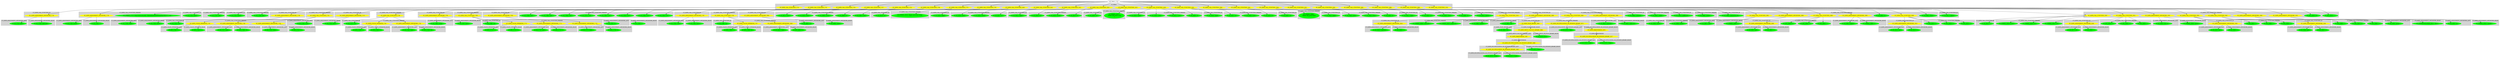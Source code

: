 digraph {

subgraph cluster0 {
 node [style=filled,color=white];
 style=filled;
 color=lightgrey;
 label = "CT_PROG";

"NT_EXPR_CALL_FUNCTION_1723"
 [fillcolor = yellow]
"NT_EXPR_CALL_FUNCTION_1731"
 [fillcolor = yellow]
"NT_EXPR_CALL_FUNCTION_1734"
 [fillcolor = yellow]
"NT_EXPR_CALL_FUNCTION_1737"
 [fillcolor = yellow]
"NT_EXPR_CALL_FUNCTION_1752"
 [fillcolor = yellow]
"NT_EXPR_CALL_FUNCTION_1764"
 [fillcolor = yellow]
"NT_EXPR_CALL_FUNCTION_1779"
 [fillcolor = yellow]
"NT_EXPR_CALL_FUNCTION_1791"
 [fillcolor = yellow]
"NT_EXPR_CALL_FUNCTION_1803"
 [fillcolor = yellow]
"NT_EXPR_CALL_FUNCTION_1812"
 [fillcolor = yellow]
"NT_EXPR_CALL_FUNCTION_1815"
 [fillcolor = yellow]
"NT_EXPR_CALL_FUNCTION_1820"
 [fillcolor = yellow]
"NT_EXPR_CALL_FUNCTION_1825"
 [fillcolor = yellow]
"NT_EXPR_CALL_FUNCTION_1828"
 [fillcolor = yellow]
"NT_EXPR_CALL_FUNCTION_1833"
 [fillcolor = yellow]
"NT_EXPR_CALL_FUNCTION_1838"
 [fillcolor = yellow]
"NT_EXPR_CALL_FUNCTION_1841"
 [fillcolor = yellow]
"NT_EXPR_CALL_FUNCTION_1846"
 [fillcolor = yellow]
"NT_EXPR_CALL_FUNCTION_1851"
 [fillcolor = yellow]
"NT_EXPR_CALL_FUNCTION_1859"
 [fillcolor = yellow]
"NT_EXPR_CALL_FUNCTION_1883"
 [fillcolor = yellow]
"NT_EXPR_CALL_FUNCTION_1886"
 [fillcolor = yellow]
"NT_EXPR_CALL_FUNCTION_1889"
 [fillcolor = yellow]
"NT_EXPR_CALL_FUNCTION_1916"
 [fillcolor = yellow]
}
"NT_PROG_1722"->"NT_EXPR_CALL_FUNCTION_1723"
subgraph cluster1 {
 node [style=filled,color=white];
 style=filled;
 color=lightgrey;
 label = "CT_EXPR_CALL_FUNCTION_ID";

"NT_EXPR_ASSIGNMENT_OPETATORS_1724"
 [fillcolor = yellow]
}
subgraph cluster2 {
 node [style=filled,color=white];
 style=filled;
 color=lightgrey;
 label = "CT_EXPR_CALL_FUNCTION_PARAMS";

"NT_STRING_1727< http://www.uvm.edu/~dhowell/methods8/DataFiles/Tab14-11.dat >"
 [fillcolor = green]
"NT_EXPR_ASSIGNMENT_OPETATORS_1728"
 [fillcolor = yellow]
}
"NT_EXPR_CALL_FUNCTION_1723"->"NT_EXPR_ASSIGNMENT_OPETATORS_1724"
subgraph cluster3 {
 node [style=filled,color=white];
 style=filled;
 color=lightgrey;
 label = "CT_EXPR_ASSIGNMENT_OPETATORS_LEFT";

"NT_ID_1725< data >"
 [fillcolor = green]
}
subgraph cluster4 {
 node [style=filled,color=white];
 style=filled;
 color=lightgrey;
 label = "CT_EXPR_ASSIGNMENT_OPETATORS_RIGHT";

"NT_ID_1726< read.table >"
 [fillcolor = green]
}
"NT_EXPR_ASSIGNMENT_OPETATORS_1724"->"NT_ID_1725< data >"
"NT_EXPR_ASSIGNMENT_OPETATORS_1724"->"NT_ID_1726< read.table >"
"NT_EXPR_CALL_FUNCTION_1723"->"NT_STRING_1727< http://www.uvm.edu/~dhowell/methods8/DataFiles/Tab14-11.dat >"
"NT_EXPR_CALL_FUNCTION_1723"->"NT_EXPR_ASSIGNMENT_OPETATORS_1728"
subgraph cluster5 {
 node [style=filled,color=white];
 style=filled;
 color=lightgrey;
 label = "CT_EXPR_ASSIGNMENT_OPETATORS_LEFT";

"NT_ID_1729< header >"
 [fillcolor = green]
}
subgraph cluster6 {
 node [style=filled,color=white];
 style=filled;
 color=lightgrey;
 label = "CT_EXPR_ASSIGNMENT_OPETATORS_RIGHT";

"NT_ID_1730< T >"
 [fillcolor = green]
}
"NT_EXPR_ASSIGNMENT_OPETATORS_1728"->"NT_ID_1729< header >"
"NT_EXPR_ASSIGNMENT_OPETATORS_1728"->"NT_ID_1730< T >"
"NT_PROG_1722"->"NT_EXPR_CALL_FUNCTION_1731"
subgraph cluster7 {
 node [style=filled,color=white];
 style=filled;
 color=lightgrey;
 label = "CT_EXPR_CALL_FUNCTION_ID";

"NT_ID_1732< names >"
 [fillcolor = green]
}
subgraph cluster8 {
 node [style=filled,color=white];
 style=filled;
 color=lightgrey;
 label = "CT_EXPR_CALL_FUNCTION_PARAMS";

"NT_ID_1733< data >"
 [fillcolor = green]
}
"NT_EXPR_CALL_FUNCTION_1731"->"NT_ID_1732< names >"
"NT_EXPR_CALL_FUNCTION_1731"->"NT_ID_1733< data >"
"NT_PROG_1722"->"NT_EXPR_CALL_FUNCTION_1734"
subgraph cluster9 {
 node [style=filled,color=white];
 style=filled;
 color=lightgrey;
 label = "CT_EXPR_CALL_FUNCTION_ID";

"NT_ID_1735< attach >"
 [fillcolor = green]
}
subgraph cluster10 {
 node [style=filled,color=white];
 style=filled;
 color=lightgrey;
 label = "CT_EXPR_CALL_FUNCTION_PARAMS";

"NT_ID_1736< data >"
 [fillcolor = green]
}
"NT_EXPR_CALL_FUNCTION_1734"->"NT_ID_1735< attach >"
"NT_EXPR_CALL_FUNCTION_1734"->"NT_ID_1736< data >"
"NT_PROG_1722"->"NT_EXPR_CALL_FUNCTION_1737"
subgraph cluster11 {
 node [style=filled,color=white];
 style=filled;
 color=lightgrey;
 label = "CT_EXPR_CALL_FUNCTION_ID";

"NT_EXPR_ASSIGNMENT_OPETATORS_1738"
 [fillcolor = yellow]
}
subgraph cluster12 {
 node [style=filled,color=white];
 style=filled;
 color=lightgrey;
 label = "CT_EXPR_CALL_FUNCTION_PARAMS";

"NT_EXPR_CALL_FUNCTION_1741"
 [fillcolor = yellow]
}
"NT_EXPR_CALL_FUNCTION_1737"->"NT_EXPR_ASSIGNMENT_OPETATORS_1738"
subgraph cluster13 {
 node [style=filled,color=white];
 style=filled;
 color=lightgrey;
 label = "CT_EXPR_ASSIGNMENT_OPETATORS_LEFT";

"NT_ID_1739< Phase >"
 [fillcolor = green]
}
subgraph cluster14 {
 node [style=filled,color=white];
 style=filled;
 color=lightgrey;
 label = "CT_EXPR_ASSIGNMENT_OPETATORS_RIGHT";

"NT_ID_1740< factor >"
 [fillcolor = green]
}
"NT_EXPR_ASSIGNMENT_OPETATORS_1738"->"NT_ID_1739< Phase >"
"NT_EXPR_ASSIGNMENT_OPETATORS_1738"->"NT_ID_1740< factor >"
"NT_EXPR_CALL_FUNCTION_1737"->"NT_EXPR_CALL_FUNCTION_1741"
subgraph cluster15 {
 node [style=filled,color=white];
 style=filled;
 color=lightgrey;
 label = "CT_EXPR_CALL_FUNCTION_ID";

"NT_ID_1742< rep >"
 [fillcolor = green]
}
subgraph cluster16 {
 node [style=filled,color=white];
 style=filled;
 color=lightgrey;
 label = "CT_EXPR_CALL_FUNCTION_PARAMS";

"NT_EXPR_COLON_OPERATOR_1743"
 [fillcolor = yellow]
"NT_EXPR_ASSIGNMENT_OPETATORS_1746"
 [fillcolor = yellow]
"NT_EXPR_ASSIGNMENT_OPETATORS_1749"
 [fillcolor = yellow]
}
"NT_EXPR_CALL_FUNCTION_1741"->"NT_ID_1742< rep >"
"NT_EXPR_CALL_FUNCTION_1741"->"NT_EXPR_COLON_OPERATOR_1743"
subgraph cluster17 {
 node [style=filled,color=white];
 style=filled;
 color=lightgrey;
 label = "CT_EXPR_COLON_OPERATOR_LEFT";

"NT_INT_1744< 1 >"
 [fillcolor = green]
}
subgraph cluster18 {
 node [style=filled,color=white];
 style=filled;
 color=lightgrey;
 label = "CT_EXPR_COLON_OPERATOR_RIGHT";

"NT_INT_1745< 2 >"
 [fillcolor = green]
}
"NT_EXPR_COLON_OPERATOR_1743"->"NT_INT_1744< 1 >"
"NT_EXPR_COLON_OPERATOR_1743"->"NT_INT_1745< 2 >"
"NT_EXPR_CALL_FUNCTION_1741"->"NT_EXPR_ASSIGNMENT_OPETATORS_1746"
subgraph cluster19 {
 node [style=filled,color=white];
 style=filled;
 color=lightgrey;
 label = "CT_EXPR_ASSIGNMENT_OPETATORS_LEFT";

"NT_ID_1747< each >"
 [fillcolor = green]
}
subgraph cluster20 {
 node [style=filled,color=white];
 style=filled;
 color=lightgrey;
 label = "CT_EXPR_ASSIGNMENT_OPETATORS_RIGHT";

"NT_INT_1748< 24 >"
 [fillcolor = green]
}
"NT_EXPR_ASSIGNMENT_OPETATORS_1746"->"NT_ID_1747< each >"
"NT_EXPR_ASSIGNMENT_OPETATORS_1746"->"NT_INT_1748< 24 >"
"NT_EXPR_CALL_FUNCTION_1741"->"NT_EXPR_ASSIGNMENT_OPETATORS_1749"
subgraph cluster21 {
 node [style=filled,color=white];
 style=filled;
 color=lightgrey;
 label = "CT_EXPR_ASSIGNMENT_OPETATORS_LEFT";

"NT_ID_1750< times >"
 [fillcolor = green]
}
subgraph cluster22 {
 node [style=filled,color=white];
 style=filled;
 color=lightgrey;
 label = "CT_EXPR_ASSIGNMENT_OPETATORS_RIGHT";

"NT_INT_1751< 4 >"
 [fillcolor = green]
}
"NT_EXPR_ASSIGNMENT_OPETATORS_1749"->"NT_ID_1750< times >"
"NT_EXPR_ASSIGNMENT_OPETATORS_1749"->"NT_INT_1751< 4 >"
"NT_PROG_1722"->"NT_EXPR_CALL_FUNCTION_1752"
subgraph cluster23 {
 node [style=filled,color=white];
 style=filled;
 color=lightgrey;
 label = "CT_EXPR_CALL_FUNCTION_ID";

"NT_EXPR_ASSIGNMENT_OPETATORS_1753"
 [fillcolor = yellow]
}
subgraph cluster24 {
 node [style=filled,color=white];
 style=filled;
 color=lightgrey;
 label = "CT_EXPR_CALL_FUNCTION_PARAMS";

"NT_EXPR_CALL_FUNCTION_1756"
 [fillcolor = yellow]
}
"NT_EXPR_CALL_FUNCTION_1752"->"NT_EXPR_ASSIGNMENT_OPETATORS_1753"
subgraph cluster25 {
 node [style=filled,color=white];
 style=filled;
 color=lightgrey;
 label = "CT_EXPR_ASSIGNMENT_OPETATORS_LEFT";

"NT_ID_1754< Cycle >"
 [fillcolor = green]
}
subgraph cluster26 {
 node [style=filled,color=white];
 style=filled;
 color=lightgrey;
 label = "CT_EXPR_ASSIGNMENT_OPETATORS_RIGHT";

"NT_ID_1755< factor >"
 [fillcolor = green]
}
"NT_EXPR_ASSIGNMENT_OPETATORS_1753"->"NT_ID_1754< Cycle >"
"NT_EXPR_ASSIGNMENT_OPETATORS_1753"->"NT_ID_1755< factor >"
"NT_EXPR_CALL_FUNCTION_1752"->"NT_EXPR_CALL_FUNCTION_1756"
subgraph cluster27 {
 node [style=filled,color=white];
 style=filled;
 color=lightgrey;
 label = "CT_EXPR_CALL_FUNCTION_ID";

"NT_ID_1757< rep >"
 [fillcolor = green]
}
subgraph cluster28 {
 node [style=filled,color=white];
 style=filled;
 color=lightgrey;
 label = "CT_EXPR_CALL_FUNCTION_PARAMS";

"NT_EXPR_COLON_OPERATOR_1758"
 [fillcolor = yellow]
"NT_EXPR_ASSIGNMENT_OPETATORS_1761"
 [fillcolor = yellow]
}
"NT_EXPR_CALL_FUNCTION_1756"->"NT_ID_1757< rep >"
"NT_EXPR_CALL_FUNCTION_1756"->"NT_EXPR_COLON_OPERATOR_1758"
subgraph cluster29 {
 node [style=filled,color=white];
 style=filled;
 color=lightgrey;
 label = "CT_EXPR_COLON_OPERATOR_LEFT";

"NT_INT_1759< 1 >"
 [fillcolor = green]
}
subgraph cluster30 {
 node [style=filled,color=white];
 style=filled;
 color=lightgrey;
 label = "CT_EXPR_COLON_OPERATOR_RIGHT";

"NT_INT_1760< 4 >"
 [fillcolor = green]
}
"NT_EXPR_COLON_OPERATOR_1758"->"NT_INT_1759< 1 >"
"NT_EXPR_COLON_OPERATOR_1758"->"NT_INT_1760< 4 >"
"NT_EXPR_CALL_FUNCTION_1756"->"NT_EXPR_ASSIGNMENT_OPETATORS_1761"
subgraph cluster31 {
 node [style=filled,color=white];
 style=filled;
 color=lightgrey;
 label = "CT_EXPR_ASSIGNMENT_OPETATORS_LEFT";

"NT_ID_1762< each >"
 [fillcolor = green]
}
subgraph cluster32 {
 node [style=filled,color=white];
 style=filled;
 color=lightgrey;
 label = "CT_EXPR_ASSIGNMENT_OPETATORS_RIGHT";

"NT_INT_1763< 48 >"
 [fillcolor = green]
}
"NT_EXPR_ASSIGNMENT_OPETATORS_1761"->"NT_ID_1762< each >"
"NT_EXPR_ASSIGNMENT_OPETATORS_1761"->"NT_INT_1763< 48 >"
"NT_PROG_1722"->"NT_EXPR_CALL_FUNCTION_1764"
subgraph cluster33 {
 node [style=filled,color=white];
 style=filled;
 color=lightgrey;
 label = "CT_EXPR_CALL_FUNCTION_ID";

"NT_EXPR_ASSIGNMENT_OPETATORS_1765"
 [fillcolor = yellow]
}
subgraph cluster34 {
 node [style=filled,color=white];
 style=filled;
 color=lightgrey;
 label = "CT_EXPR_CALL_FUNCTION_PARAMS";

"NT_EXPR_CALL_FUNCTION_1768"
 [fillcolor = yellow]
}
"NT_EXPR_CALL_FUNCTION_1764"->"NT_EXPR_ASSIGNMENT_OPETATORS_1765"
subgraph cluster35 {
 node [style=filled,color=white];
 style=filled;
 color=lightgrey;
 label = "CT_EXPR_ASSIGNMENT_OPETATORS_LEFT";

"NT_ID_1766< Group >"
 [fillcolor = green]
}
subgraph cluster36 {
 node [style=filled,color=white];
 style=filled;
 color=lightgrey;
 label = "CT_EXPR_ASSIGNMENT_OPETATORS_RIGHT";

"NT_ID_1767< factor >"
 [fillcolor = green]
}
"NT_EXPR_ASSIGNMENT_OPETATORS_1765"->"NT_ID_1766< Group >"
"NT_EXPR_ASSIGNMENT_OPETATORS_1765"->"NT_ID_1767< factor >"
"NT_EXPR_CALL_FUNCTION_1764"->"NT_EXPR_CALL_FUNCTION_1768"
subgraph cluster37 {
 node [style=filled,color=white];
 style=filled;
 color=lightgrey;
 label = "CT_EXPR_CALL_FUNCTION_ID";

"NT_ID_1769< rep >"
 [fillcolor = green]
}
subgraph cluster38 {
 node [style=filled,color=white];
 style=filled;
 color=lightgrey;
 label = "CT_EXPR_CALL_FUNCTION_PARAMS";

"NT_EXPR_COLON_OPERATOR_1770"
 [fillcolor = yellow]
"NT_EXPR_ASSIGNMENT_OPETATORS_1773"
 [fillcolor = yellow]
"NT_EXPR_ASSIGNMENT_OPETATORS_1776"
 [fillcolor = yellow]
}
"NT_EXPR_CALL_FUNCTION_1768"->"NT_ID_1769< rep >"
"NT_EXPR_CALL_FUNCTION_1768"->"NT_EXPR_COLON_OPERATOR_1770"
subgraph cluster39 {
 node [style=filled,color=white];
 style=filled;
 color=lightgrey;
 label = "CT_EXPR_COLON_OPERATOR_LEFT";

"NT_INT_1771< 1 >"
 [fillcolor = green]
}
subgraph cluster40 {
 node [style=filled,color=white];
 style=filled;
 color=lightgrey;
 label = "CT_EXPR_COLON_OPERATOR_RIGHT";

"NT_INT_1772< 3 >"
 [fillcolor = green]
}
"NT_EXPR_COLON_OPERATOR_1770"->"NT_INT_1771< 1 >"
"NT_EXPR_COLON_OPERATOR_1770"->"NT_INT_1772< 3 >"
"NT_EXPR_CALL_FUNCTION_1768"->"NT_EXPR_ASSIGNMENT_OPETATORS_1773"
subgraph cluster41 {
 node [style=filled,color=white];
 style=filled;
 color=lightgrey;
 label = "CT_EXPR_ASSIGNMENT_OPETATORS_LEFT";

"NT_ID_1774< each >"
 [fillcolor = green]
}
subgraph cluster42 {
 node [style=filled,color=white];
 style=filled;
 color=lightgrey;
 label = "CT_EXPR_ASSIGNMENT_OPETATORS_RIGHT";

"NT_INT_1775< 8 >"
 [fillcolor = green]
}
"NT_EXPR_ASSIGNMENT_OPETATORS_1773"->"NT_ID_1774< each >"
"NT_EXPR_ASSIGNMENT_OPETATORS_1773"->"NT_INT_1775< 8 >"
"NT_EXPR_CALL_FUNCTION_1768"->"NT_EXPR_ASSIGNMENT_OPETATORS_1776"
subgraph cluster43 {
 node [style=filled,color=white];
 style=filled;
 color=lightgrey;
 label = "CT_EXPR_ASSIGNMENT_OPETATORS_LEFT";

"NT_ID_1777< times >"
 [fillcolor = green]
}
subgraph cluster44 {
 node [style=filled,color=white];
 style=filled;
 color=lightgrey;
 label = "CT_EXPR_ASSIGNMENT_OPETATORS_RIGHT";

"NT_INT_1778< 8 >"
 [fillcolor = green]
}
"NT_EXPR_ASSIGNMENT_OPETATORS_1776"->"NT_ID_1777< times >"
"NT_EXPR_ASSIGNMENT_OPETATORS_1776"->"NT_INT_1778< 8 >"
"NT_PROG_1722"->"NT_EXPR_CALL_FUNCTION_1779"
subgraph cluster45 {
 node [style=filled,color=white];
 style=filled;
 color=lightgrey;
 label = "CT_EXPR_CALL_FUNCTION_ID";

"NT_EXPR_ASSIGNMENT_OPETATORS_1780"
 [fillcolor = yellow]
}
subgraph cluster46 {
 node [style=filled,color=white];
 style=filled;
 color=lightgrey;
 label = "CT_EXPR_CALL_FUNCTION_PARAMS";

"NT_ID_1783< C1P1 >"
 [fillcolor = green]
"NT_ID_1784< C1P2 >"
 [fillcolor = green]
"NT_ID_1785< C2P1 >"
 [fillcolor = green]
"NT_ID_1786< C2P2 >"
 [fillcolor = green]
"NT_ID_1787< C3P1 >"
 [fillcolor = green]
"NT_ID_1788< C3P2 >"
 [fillcolor = green]
"NT_ID_1789< C4P1 >"
 [fillcolor = green]
"NT_ID_1790< C4P2 >"
 [fillcolor = green]
}
"NT_EXPR_CALL_FUNCTION_1779"->"NT_EXPR_ASSIGNMENT_OPETATORS_1780"
subgraph cluster47 {
 node [style=filled,color=white];
 style=filled;
 color=lightgrey;
 label = "CT_EXPR_ASSIGNMENT_OPETATORS_LEFT";

"NT_ID_1781< dv >"
 [fillcolor = green]
}
subgraph cluster48 {
 node [style=filled,color=white];
 style=filled;
 color=lightgrey;
 label = "CT_EXPR_ASSIGNMENT_OPETATORS_RIGHT";

"NT_ID_1782< c >"
 [fillcolor = green]
}
"NT_EXPR_ASSIGNMENT_OPETATORS_1780"->"NT_ID_1781< dv >"
"NT_EXPR_ASSIGNMENT_OPETATORS_1780"->"NT_ID_1782< c >"
"NT_EXPR_CALL_FUNCTION_1779"->"NT_ID_1783< C1P1 >"
"NT_EXPR_CALL_FUNCTION_1779"->"NT_ID_1784< C1P2 >"
"NT_EXPR_CALL_FUNCTION_1779"->"NT_ID_1785< C2P1 >"
"NT_EXPR_CALL_FUNCTION_1779"->"NT_ID_1786< C2P2 >"
"NT_EXPR_CALL_FUNCTION_1779"->"NT_ID_1787< C3P1 >"
"NT_EXPR_CALL_FUNCTION_1779"->"NT_ID_1788< C3P2 >"
"NT_EXPR_CALL_FUNCTION_1779"->"NT_ID_1789< C4P1 >"
"NT_EXPR_CALL_FUNCTION_1779"->"NT_ID_1790< C4P2 >"
"NT_PROG_1722"->"NT_EXPR_CALL_FUNCTION_1791"
subgraph cluster49 {
 node [style=filled,color=white];
 style=filled;
 color=lightgrey;
 label = "CT_EXPR_CALL_FUNCTION_ID";

"NT_EXPR_ASSIGNMENT_OPETATORS_1792"
 [fillcolor = yellow]
}
subgraph cluster50 {
 node [style=filled,color=white];
 style=filled;
 color=lightgrey;
 label = "CT_EXPR_CALL_FUNCTION_PARAMS";

"NT_EXPR_CALL_FUNCTION_1795"
 [fillcolor = yellow]
}
"NT_EXPR_CALL_FUNCTION_1791"->"NT_EXPR_ASSIGNMENT_OPETATORS_1792"
subgraph cluster51 {
 node [style=filled,color=white];
 style=filled;
 color=lightgrey;
 label = "CT_EXPR_ASSIGNMENT_OPETATORS_LEFT";

"NT_ID_1793< Subj >"
 [fillcolor = green]
}
subgraph cluster52 {
 node [style=filled,color=white];
 style=filled;
 color=lightgrey;
 label = "CT_EXPR_ASSIGNMENT_OPETATORS_RIGHT";

"NT_ID_1794< factor >"
 [fillcolor = green]
}
"NT_EXPR_ASSIGNMENT_OPETATORS_1792"->"NT_ID_1793< Subj >"
"NT_EXPR_ASSIGNMENT_OPETATORS_1792"->"NT_ID_1794< factor >"
"NT_EXPR_CALL_FUNCTION_1791"->"NT_EXPR_CALL_FUNCTION_1795"
subgraph cluster53 {
 node [style=filled,color=white];
 style=filled;
 color=lightgrey;
 label = "CT_EXPR_CALL_FUNCTION_ID";

"NT_ID_1796< rep >"
 [fillcolor = green]
}
subgraph cluster54 {
 node [style=filled,color=white];
 style=filled;
 color=lightgrey;
 label = "CT_EXPR_CALL_FUNCTION_PARAMS";

"NT_EXPR_COLON_OPERATOR_1797"
 [fillcolor = yellow]
"NT_EXPR_ASSIGNMENT_OPETATORS_1800"
 [fillcolor = yellow]
}
"NT_EXPR_CALL_FUNCTION_1795"->"NT_ID_1796< rep >"
"NT_EXPR_CALL_FUNCTION_1795"->"NT_EXPR_COLON_OPERATOR_1797"
subgraph cluster55 {
 node [style=filled,color=white];
 style=filled;
 color=lightgrey;
 label = "CT_EXPR_COLON_OPERATOR_LEFT";

"NT_INT_1798< 1 >"
 [fillcolor = green]
}
subgraph cluster56 {
 node [style=filled,color=white];
 style=filled;
 color=lightgrey;
 label = "CT_EXPR_COLON_OPERATOR_RIGHT";

"NT_INT_1799< 24 >"
 [fillcolor = green]
}
"NT_EXPR_COLON_OPERATOR_1797"->"NT_INT_1798< 1 >"
"NT_EXPR_COLON_OPERATOR_1797"->"NT_INT_1799< 24 >"
"NT_EXPR_CALL_FUNCTION_1795"->"NT_EXPR_ASSIGNMENT_OPETATORS_1800"
subgraph cluster57 {
 node [style=filled,color=white];
 style=filled;
 color=lightgrey;
 label = "CT_EXPR_ASSIGNMENT_OPETATORS_LEFT";

"NT_ID_1801< times >"
 [fillcolor = green]
}
subgraph cluster58 {
 node [style=filled,color=white];
 style=filled;
 color=lightgrey;
 label = "CT_EXPR_ASSIGNMENT_OPETATORS_RIGHT";

"NT_INT_1802< 8 >"
 [fillcolor = green]
}
"NT_EXPR_ASSIGNMENT_OPETATORS_1800"->"NT_ID_1801< times >"
"NT_EXPR_ASSIGNMENT_OPETATORS_1800"->"NT_INT_1802< 8 >"
"NT_PROG_1722"->"NT_EXPR_CALL_FUNCTION_1803"
subgraph cluster59 {
 node [style=filled,color=white];
 style=filled;
 color=lightgrey;
 label = "CT_EXPR_CALL_FUNCTION_ID";

"NT_EXPR_ASSIGNMENT_OPETATORS_1804"
 [fillcolor = yellow]
}
subgraph cluster60 {
 node [style=filled,color=white];
 style=filled;
 color=lightgrey;
 label = "CT_EXPR_CALL_FUNCTION_PARAMS";

"NT_ID_1807< Subj >"
 [fillcolor = green]
"NT_ID_1808< dv >"
 [fillcolor = green]
"NT_ID_1809< Group >"
 [fillcolor = green]
"NT_ID_1810< Phase >"
 [fillcolor = green]
"NT_ID_1811< Cycle >"
 [fillcolor = green]
}
"NT_EXPR_CALL_FUNCTION_1803"->"NT_EXPR_ASSIGNMENT_OPETATORS_1804"
subgraph cluster61 {
 node [style=filled,color=white];
 style=filled;
 color=lightgrey;
 label = "CT_EXPR_ASSIGNMENT_OPETATORS_LEFT";

"NT_ID_1805< df >"
 [fillcolor = green]
}
subgraph cluster62 {
 node [style=filled,color=white];
 style=filled;
 color=lightgrey;
 label = "CT_EXPR_ASSIGNMENT_OPETATORS_RIGHT";

"NT_ID_1806< cbind >"
 [fillcolor = green]
}
"NT_EXPR_ASSIGNMENT_OPETATORS_1804"->"NT_ID_1805< df >"
"NT_EXPR_ASSIGNMENT_OPETATORS_1804"->"NT_ID_1806< cbind >"
"NT_EXPR_CALL_FUNCTION_1803"->"NT_ID_1807< Subj >"
"NT_EXPR_CALL_FUNCTION_1803"->"NT_ID_1808< dv >"
"NT_EXPR_CALL_FUNCTION_1803"->"NT_ID_1809< Group >"
"NT_EXPR_CALL_FUNCTION_1803"->"NT_ID_1810< Phase >"
"NT_EXPR_CALL_FUNCTION_1803"->"NT_ID_1811< Cycle >"
"NT_PROG_1722"->"NT_EXPR_CALL_FUNCTION_1812"
subgraph cluster63 {
 node [style=filled,color=white];
 style=filled;
 color=lightgrey;
 label = "CT_EXPR_CALL_FUNCTION_ID";

"NT_ID_1813< cat >"
 [fillcolor = green]
}
subgraph cluster64 {
 node [style=filled,color=white];
 style=filled;
 color=lightgrey;
 label = "CT_EXPR_CALL_FUNCTION_PARAMS";

"NT_STRING_1814< Means and sd by Group \n >"
 [fillcolor = green]
}
"NT_EXPR_CALL_FUNCTION_1812"->"NT_ID_1813< cat >"
"NT_EXPR_CALL_FUNCTION_1812"->"NT_STRING_1814< Means and sd by Group \n >"
"NT_PROG_1722"->"NT_EXPR_CALL_FUNCTION_1815"
subgraph cluster65 {
 node [style=filled,color=white];
 style=filled;
 color=lightgrey;
 label = "CT_EXPR_CALL_FUNCTION_ID";

"NT_ID_1816< tapply >"
 [fillcolor = green]
}
subgraph cluster66 {
 node [style=filled,color=white];
 style=filled;
 color=lightgrey;
 label = "CT_EXPR_CALL_FUNCTION_PARAMS";

"NT_ID_1817< dv >"
 [fillcolor = green]
"NT_ID_1818< Group >"
 [fillcolor = green]
"NT_ID_1819< mean >"
 [fillcolor = green]
}
"NT_EXPR_CALL_FUNCTION_1815"->"NT_ID_1816< tapply >"
"NT_EXPR_CALL_FUNCTION_1815"->"NT_ID_1817< dv >"
"NT_EXPR_CALL_FUNCTION_1815"->"NT_ID_1818< Group >"
"NT_EXPR_CALL_FUNCTION_1815"->"NT_ID_1819< mean >"
"NT_PROG_1722"->"NT_EXPR_CALL_FUNCTION_1820"
subgraph cluster67 {
 node [style=filled,color=white];
 style=filled;
 color=lightgrey;
 label = "CT_EXPR_CALL_FUNCTION_ID";

"NT_ID_1821< tapply >"
 [fillcolor = green]
}
subgraph cluster68 {
 node [style=filled,color=white];
 style=filled;
 color=lightgrey;
 label = "CT_EXPR_CALL_FUNCTION_PARAMS";

"NT_ID_1822< dv >"
 [fillcolor = green]
"NT_ID_1823< Group >"
 [fillcolor = green]
"NT_ID_1824< sd >"
 [fillcolor = green]
}
"NT_EXPR_CALL_FUNCTION_1820"->"NT_ID_1821< tapply >"
"NT_EXPR_CALL_FUNCTION_1820"->"NT_ID_1822< dv >"
"NT_EXPR_CALL_FUNCTION_1820"->"NT_ID_1823< Group >"
"NT_EXPR_CALL_FUNCTION_1820"->"NT_ID_1824< sd >"
"NT_PROG_1722"->"NT_EXPR_CALL_FUNCTION_1825"
subgraph cluster69 {
 node [style=filled,color=white];
 style=filled;
 color=lightgrey;
 label = "CT_EXPR_CALL_FUNCTION_ID";

"NT_ID_1826< cat >"
 [fillcolor = green]
}
subgraph cluster70 {
 node [style=filled,color=white];
 style=filled;
 color=lightgrey;
 label = "CT_EXPR_CALL_FUNCTION_PARAMS";

"NT_STRING_1827< \n Means and sd by Cycle\n >"
 [fillcolor = green]
}
"NT_EXPR_CALL_FUNCTION_1825"->"NT_ID_1826< cat >"
"NT_EXPR_CALL_FUNCTION_1825"->"NT_STRING_1827< \n Means and sd by Cycle\n >"
"NT_PROG_1722"->"NT_EXPR_CALL_FUNCTION_1828"
subgraph cluster71 {
 node [style=filled,color=white];
 style=filled;
 color=lightgrey;
 label = "CT_EXPR_CALL_FUNCTION_ID";

"NT_ID_1829< tapply >"
 [fillcolor = green]
}
subgraph cluster72 {
 node [style=filled,color=white];
 style=filled;
 color=lightgrey;
 label = "CT_EXPR_CALL_FUNCTION_PARAMS";

"NT_ID_1830< dv >"
 [fillcolor = green]
"NT_ID_1831< Cycle >"
 [fillcolor = green]
"NT_ID_1832< mean >"
 [fillcolor = green]
}
"NT_EXPR_CALL_FUNCTION_1828"->"NT_ID_1829< tapply >"
"NT_EXPR_CALL_FUNCTION_1828"->"NT_ID_1830< dv >"
"NT_EXPR_CALL_FUNCTION_1828"->"NT_ID_1831< Cycle >"
"NT_EXPR_CALL_FUNCTION_1828"->"NT_ID_1832< mean >"
"NT_PROG_1722"->"NT_EXPR_CALL_FUNCTION_1833"
subgraph cluster73 {
 node [style=filled,color=white];
 style=filled;
 color=lightgrey;
 label = "CT_EXPR_CALL_FUNCTION_ID";

"NT_ID_1834< tapply >"
 [fillcolor = green]
}
subgraph cluster74 {
 node [style=filled,color=white];
 style=filled;
 color=lightgrey;
 label = "CT_EXPR_CALL_FUNCTION_PARAMS";

"NT_ID_1835< dv >"
 [fillcolor = green]
"NT_ID_1836< Cycle >"
 [fillcolor = green]
"NT_ID_1837< sd >"
 [fillcolor = green]
}
"NT_EXPR_CALL_FUNCTION_1833"->"NT_ID_1834< tapply >"
"NT_EXPR_CALL_FUNCTION_1833"->"NT_ID_1835< dv >"
"NT_EXPR_CALL_FUNCTION_1833"->"NT_ID_1836< Cycle >"
"NT_EXPR_CALL_FUNCTION_1833"->"NT_ID_1837< sd >"
"NT_PROG_1722"->"NT_EXPR_CALL_FUNCTION_1838"
subgraph cluster75 {
 node [style=filled,color=white];
 style=filled;
 color=lightgrey;
 label = "CT_EXPR_CALL_FUNCTION_ID";

"NT_ID_1839< cat >"
 [fillcolor = green]
}
subgraph cluster76 {
 node [style=filled,color=white];
 style=filled;
 color=lightgrey;
 label = "CT_EXPR_CALL_FUNCTION_PARAMS";

"NT_STRING_1840< \n Means and sd by Phase\n >"
 [fillcolor = green]
}
"NT_EXPR_CALL_FUNCTION_1838"->"NT_ID_1839< cat >"
"NT_EXPR_CALL_FUNCTION_1838"->"NT_STRING_1840< \n Means and sd by Phase\n >"
"NT_PROG_1722"->"NT_EXPR_CALL_FUNCTION_1841"
subgraph cluster77 {
 node [style=filled,color=white];
 style=filled;
 color=lightgrey;
 label = "CT_EXPR_CALL_FUNCTION_ID";

"NT_ID_1842< tapply >"
 [fillcolor = green]
}
subgraph cluster78 {
 node [style=filled,color=white];
 style=filled;
 color=lightgrey;
 label = "CT_EXPR_CALL_FUNCTION_PARAMS";

"NT_ID_1843< dv >"
 [fillcolor = green]
"NT_ID_1844< Phase >"
 [fillcolor = green]
"NT_ID_1845< mean >"
 [fillcolor = green]
}
"NT_EXPR_CALL_FUNCTION_1841"->"NT_ID_1842< tapply >"
"NT_EXPR_CALL_FUNCTION_1841"->"NT_ID_1843< dv >"
"NT_EXPR_CALL_FUNCTION_1841"->"NT_ID_1844< Phase >"
"NT_EXPR_CALL_FUNCTION_1841"->"NT_ID_1845< mean >"
"NT_PROG_1722"->"NT_EXPR_CALL_FUNCTION_1846"
subgraph cluster79 {
 node [style=filled,color=white];
 style=filled;
 color=lightgrey;
 label = "CT_EXPR_CALL_FUNCTION_ID";

"NT_ID_1847< tapply >"
 [fillcolor = green]
}
subgraph cluster80 {
 node [style=filled,color=white];
 style=filled;
 color=lightgrey;
 label = "CT_EXPR_CALL_FUNCTION_PARAMS";

"NT_ID_1848< dv >"
 [fillcolor = green]
"NT_ID_1849< Phase >"
 [fillcolor = green]
"NT_ID_1850< sd >"
 [fillcolor = green]
}
"NT_EXPR_CALL_FUNCTION_1846"->"NT_ID_1847< tapply >"
"NT_EXPR_CALL_FUNCTION_1846"->"NT_ID_1848< dv >"
"NT_EXPR_CALL_FUNCTION_1846"->"NT_ID_1849< Phase >"
"NT_EXPR_CALL_FUNCTION_1846"->"NT_ID_1850< sd >"
"NT_PROG_1722"->"NT_EXPR_CALL_FUNCTION_1851"
subgraph cluster81 {
 node [style=filled,color=white];
 style=filled;
 color=lightgrey;
 label = "CT_EXPR_CALL_FUNCTION_ID";

"NT_ID_1852< options >"
 [fillcolor = green]
}
subgraph cluster82 {
 node [style=filled,color=white];
 style=filled;
 color=lightgrey;
 label = "CT_EXPR_CALL_FUNCTION_PARAMS";

"NT_EXPR_CALL_FUNCTION_1853"
 [fillcolor = yellow]
}
"NT_EXPR_CALL_FUNCTION_1851"->"NT_ID_1852< options >"
"NT_EXPR_CALL_FUNCTION_1851"->"NT_EXPR_CALL_FUNCTION_1853"
subgraph cluster83 {
 node [style=filled,color=white];
 style=filled;
 color=lightgrey;
 label = "CT_EXPR_CALL_FUNCTION_ID";

"NT_EXPR_ASSIGNMENT_OPETATORS_1854"
 [fillcolor = yellow]
}
subgraph cluster84 {
 node [style=filled,color=white];
 style=filled;
 color=lightgrey;
 label = "CT_EXPR_CALL_FUNCTION_PARAMS";

"NT_STRING_1857< contr.sum >"
 [fillcolor = green]
"NT_STRING_1858< contr.poly >"
 [fillcolor = green]
}
"NT_EXPR_CALL_FUNCTION_1853"->"NT_EXPR_ASSIGNMENT_OPETATORS_1854"
subgraph cluster85 {
 node [style=filled,color=white];
 style=filled;
 color=lightgrey;
 label = "CT_EXPR_ASSIGNMENT_OPETATORS_LEFT";

"NT_ID_1855< contrasts >"
 [fillcolor = green]
}
subgraph cluster86 {
 node [style=filled,color=white];
 style=filled;
 color=lightgrey;
 label = "CT_EXPR_ASSIGNMENT_OPETATORS_RIGHT";

"NT_ID_1856< c >"
 [fillcolor = green]
}
"NT_EXPR_ASSIGNMENT_OPETATORS_1854"->"NT_ID_1855< contrasts >"
"NT_EXPR_ASSIGNMENT_OPETATORS_1854"->"NT_ID_1856< c >"
"NT_EXPR_CALL_FUNCTION_1853"->"NT_STRING_1857< contr.sum >"
"NT_EXPR_CALL_FUNCTION_1853"->"NT_STRING_1858< contr.poly >"
"NT_PROG_1722"->"NT_EXPR_CALL_FUNCTION_1859"
subgraph cluster87 {
 node [style=filled,color=white];
 style=filled;
 color=lightgrey;
 label = "CT_EXPR_CALL_FUNCTION_ID";

"NT_EXPR_ASSIGNMENT_OPETATORS_1860"
 [fillcolor = yellow]
}
subgraph cluster88 {
 node [style=filled,color=white];
 style=filled;
 color=lightgrey;
 label = "CT_EXPR_CALL_FUNCTION_PARAMS";

"NT_EXPR_CALL_FUNCTION_1863"
 [fillcolor = yellow]
"NT_EXPR_ASSIGNMENT_OPETATORS_1880"
 [fillcolor = yellow]
}
"NT_EXPR_CALL_FUNCTION_1859"->"NT_EXPR_ASSIGNMENT_OPETATORS_1860"
subgraph cluster89 {
 node [style=filled,color=white];
 style=filled;
 color=lightgrey;
 label = "CT_EXPR_ASSIGNMENT_OPETATORS_LEFT";

"NT_ID_1861< model1 >"
 [fillcolor = green]
}
subgraph cluster90 {
 node [style=filled,color=white];
 style=filled;
 color=lightgrey;
 label = "CT_EXPR_ASSIGNMENT_OPETATORS_RIGHT";

"NT_ID_1862< aov >"
 [fillcolor = green]
}
"NT_EXPR_ASSIGNMENT_OPETATORS_1860"->"NT_ID_1861< model1 >"
"NT_EXPR_ASSIGNMENT_OPETATORS_1860"->"NT_ID_1862< aov >"
"NT_EXPR_CALL_FUNCTION_1859"->"NT_EXPR_CALL_FUNCTION_1863"
subgraph cluster91 {
 node [style=filled,color=white];
 style=filled;
 color=lightgrey;
 label = "CT_EXPR_CALL_FUNCTION_ID";

"NT_EXPR_TILDE_BINARY_1864"
 [fillcolor = yellow]
}
subgraph cluster92 {
 node [style=filled,color=white];
 style=filled;
 color=lightgrey;
 label = "CT_EXPR_CALL_FUNCTION_PARAMS";

"NT_EXPR_MULTIPLICATION_OR_DIVISION_BINARY_1874"
 [fillcolor = yellow]
}
"NT_EXPR_CALL_FUNCTION_1863"->"NT_EXPR_TILDE_BINARY_1864"
subgraph cluster93 {
 node [style=filled,color=white];
 style=filled;
 color=lightgrey;
 label = "CT_EXPR_TILDE_BINARY_LEFT";

"NT_ID_1865< dv >"
 [fillcolor = green]
}
subgraph cluster94 {
 node [style=filled,color=white];
 style=filled;
 color=lightgrey;
 label = "CT_EXPR_TILDE_BINARY_RIGHT";

"NT_EXPR_MINUS_OR_PLUS_BINARY_1866"
 [fillcolor = yellow]
}
"NT_EXPR_TILDE_BINARY_1864"->"NT_ID_1865< dv >"
"NT_EXPR_TILDE_BINARY_1864"->"NT_EXPR_MINUS_OR_PLUS_BINARY_1866"
subgraph cluster95 {
 node [style=filled,color=white];
 style=filled;
 color=lightgrey;
 label = "CT_EXPR_MINUS_OR_PLUS_BINARY_LEFT";

"NT_EXPR_PARENTHESIS_1867"
 [fillcolor = yellow]
}
subgraph cluster96 {
 node [style=filled,color=white];
 style=filled;
 color=lightgrey;
 label = "CT_EXPR_MINUS_OR_PLUS_BINARY_RIGHT";

"NT_ID_1873< Error >"
 [fillcolor = green]
}
"NT_EXPR_MINUS_OR_PLUS_BINARY_1866"->"NT_EXPR_PARENTHESIS_1867"
subgraph cluster97 {
 node [style=filled,color=white];
 style=filled;
 color=lightgrey;
 label = "CT_EXPR_PARENTHESIS";

"NT_EXPR_MULTIPLICATION_OR_DIVISION_BINARY_1868"
 [fillcolor = yellow]
}
"NT_EXPR_PARENTHESIS_1867"->"NT_EXPR_MULTIPLICATION_OR_DIVISION_BINARY_1868"
subgraph cluster98 {
 node [style=filled,color=white];
 style=filled;
 color=lightgrey;
 label = "CT_EXPR_MULTIPLICATION_OR_DIVISION_BINARY_LEFT";

"NT_EXPR_MULTIPLICATION_OR_DIVISION_BINARY_1869"
 [fillcolor = yellow]
}
subgraph cluster99 {
 node [style=filled,color=white];
 style=filled;
 color=lightgrey;
 label = "CT_EXPR_MULTIPLICATION_OR_DIVISION_BINARY_RIGHT";

"NT_ID_1872< Phase >"
 [fillcolor = green]
}
"NT_EXPR_MULTIPLICATION_OR_DIVISION_BINARY_1868"->"NT_EXPR_MULTIPLICATION_OR_DIVISION_BINARY_1869"
subgraph cluster100 {
 node [style=filled,color=white];
 style=filled;
 color=lightgrey;
 label = "CT_EXPR_MULTIPLICATION_OR_DIVISION_BINARY_LEFT";

"NT_ID_1870< Group >"
 [fillcolor = green]
}
subgraph cluster101 {
 node [style=filled,color=white];
 style=filled;
 color=lightgrey;
 label = "CT_EXPR_MULTIPLICATION_OR_DIVISION_BINARY_RIGHT";

"NT_ID_1871< Cycle >"
 [fillcolor = green]
}
"NT_EXPR_MULTIPLICATION_OR_DIVISION_BINARY_1869"->"NT_ID_1870< Group >"
"NT_EXPR_MULTIPLICATION_OR_DIVISION_BINARY_1869"->"NT_ID_1871< Cycle >"
"NT_EXPR_MULTIPLICATION_OR_DIVISION_BINARY_1868"->"NT_ID_1872< Phase >"
"NT_EXPR_MINUS_OR_PLUS_BINARY_1866"->"NT_ID_1873< Error >"
"NT_EXPR_CALL_FUNCTION_1863"->"NT_EXPR_MULTIPLICATION_OR_DIVISION_BINARY_1874"
subgraph cluster102 {
 node [style=filled,color=white];
 style=filled;
 color=lightgrey;
 label = "CT_EXPR_MULTIPLICATION_OR_DIVISION_BINARY_LEFT";

"NT_ID_1875< Subj >"
 [fillcolor = green]
}
subgraph cluster103 {
 node [style=filled,color=white];
 style=filled;
 color=lightgrey;
 label = "CT_EXPR_MULTIPLICATION_OR_DIVISION_BINARY_RIGHT";

"NT_EXPR_PARENTHESIS_1876"
 [fillcolor = yellow]
}
"NT_EXPR_MULTIPLICATION_OR_DIVISION_BINARY_1874"->"NT_ID_1875< Subj >"
"NT_EXPR_MULTIPLICATION_OR_DIVISION_BINARY_1874"->"NT_EXPR_PARENTHESIS_1876"
subgraph cluster104 {
 node [style=filled,color=white];
 style=filled;
 color=lightgrey;
 label = "CT_EXPR_PARENTHESIS";

"NT_EXPR_MULTIPLICATION_OR_DIVISION_BINARY_1877"
 [fillcolor = yellow]
}
"NT_EXPR_PARENTHESIS_1876"->"NT_EXPR_MULTIPLICATION_OR_DIVISION_BINARY_1877"
subgraph cluster105 {
 node [style=filled,color=white];
 style=filled;
 color=lightgrey;
 label = "CT_EXPR_MULTIPLICATION_OR_DIVISION_BINARY_LEFT";

"NT_ID_1878< Cycle >"
 [fillcolor = green]
}
subgraph cluster106 {
 node [style=filled,color=white];
 style=filled;
 color=lightgrey;
 label = "CT_EXPR_MULTIPLICATION_OR_DIVISION_BINARY_RIGHT";

"NT_ID_1879< Phase >"
 [fillcolor = green]
}
"NT_EXPR_MULTIPLICATION_OR_DIVISION_BINARY_1877"->"NT_ID_1878< Cycle >"
"NT_EXPR_MULTIPLICATION_OR_DIVISION_BINARY_1877"->"NT_ID_1879< Phase >"
"NT_EXPR_CALL_FUNCTION_1859"->"NT_EXPR_ASSIGNMENT_OPETATORS_1880"
subgraph cluster107 {
 node [style=filled,color=white];
 style=filled;
 color=lightgrey;
 label = "CT_EXPR_ASSIGNMENT_OPETATORS_LEFT";

"NT_ID_1881< contrasts >"
 [fillcolor = green]
}
subgraph cluster108 {
 node [style=filled,color=white];
 style=filled;
 color=lightgrey;
 label = "CT_EXPR_ASSIGNMENT_OPETATORS_RIGHT";

"NT_ID_1882< contr.sum >"
 [fillcolor = green]
}
"NT_EXPR_ASSIGNMENT_OPETATORS_1880"->"NT_ID_1881< contrasts >"
"NT_EXPR_ASSIGNMENT_OPETATORS_1880"->"NT_ID_1882< contr.sum >"
"NT_PROG_1722"->"NT_EXPR_CALL_FUNCTION_1883"
subgraph cluster109 {
 node [style=filled,color=white];
 style=filled;
 color=lightgrey;
 label = "CT_EXPR_CALL_FUNCTION_ID";

"NT_ID_1884< summary >"
 [fillcolor = green]
}
subgraph cluster110 {
 node [style=filled,color=white];
 style=filled;
 color=lightgrey;
 label = "CT_EXPR_CALL_FUNCTION_PARAMS";

"NT_ID_1885< model1 >"
 [fillcolor = green]
}
"NT_EXPR_CALL_FUNCTION_1883"->"NT_ID_1884< summary >"
"NT_EXPR_CALL_FUNCTION_1883"->"NT_ID_1885< model1 >"
"NT_PROG_1722"->"NT_EXPR_CALL_FUNCTION_1886"
subgraph cluster111 {
 node [style=filled,color=white];
 style=filled;
 color=lightgrey;
 label = "CT_EXPR_CALL_FUNCTION_ID";

"NT_ID_1887< coefficients >"
 [fillcolor = green]
}
subgraph cluster112 {
 node [style=filled,color=white];
 style=filled;
 color=lightgrey;
 label = "CT_EXPR_CALL_FUNCTION_PARAMS";

"NT_ID_1888< model1 >"
 [fillcolor = green]
}
"NT_EXPR_CALL_FUNCTION_1886"->"NT_ID_1887< coefficients >"
"NT_EXPR_CALL_FUNCTION_1886"->"NT_ID_1888< model1 >"
"NT_PROG_1722"->"NT_EXPR_CALL_FUNCTION_1889"
subgraph cluster113 {
 node [style=filled,color=white];
 style=filled;
 color=lightgrey;
 label = "CT_EXPR_CALL_FUNCTION_ID";

"NT_ID_1890< interaction.plot >"
 [fillcolor = green]
}
subgraph cluster114 {
 node [style=filled,color=white];
 style=filled;
 color=lightgrey;
 label = "CT_EXPR_CALL_FUNCTION_PARAMS";

"NT_ID_1891< Phase >"
 [fillcolor = green]
"NT_EXPR_CALL_FUNCTION_1892"
 [fillcolor = yellow]
"NT_ID_1895< dv >"
 [fillcolor = green]
"NT_EXPR_ASSIGNMENT_OPETATORS_1896"
 [fillcolor = yellow]
"NT_EXPR_CALL_FUNCTION_1899"
 [fillcolor = yellow]
"NT_EXPR_ASSIGNMENT_OPETATORS_1906"
 [fillcolor = yellow]
"NT_EXPR_CALL_FUNCTION_1909"
 [fillcolor = yellow]
}
"NT_EXPR_CALL_FUNCTION_1889"->"NT_ID_1890< interaction.plot >"
"NT_EXPR_CALL_FUNCTION_1889"->"NT_ID_1891< Phase >"
"NT_EXPR_CALL_FUNCTION_1889"->"NT_EXPR_CALL_FUNCTION_1892"
subgraph cluster115 {
 node [style=filled,color=white];
 style=filled;
 color=lightgrey;
 label = "CT_EXPR_CALL_FUNCTION_ID";

"NT_ID_1893< factor >"
 [fillcolor = green]
}
subgraph cluster116 {
 node [style=filled,color=white];
 style=filled;
 color=lightgrey;
 label = "CT_EXPR_CALL_FUNCTION_PARAMS";

"NT_ID_1894< Group >"
 [fillcolor = green]
}
"NT_EXPR_CALL_FUNCTION_1892"->"NT_ID_1893< factor >"
"NT_EXPR_CALL_FUNCTION_1892"->"NT_ID_1894< Group >"
"NT_EXPR_CALL_FUNCTION_1889"->"NT_ID_1895< dv >"
"NT_EXPR_CALL_FUNCTION_1889"->"NT_EXPR_ASSIGNMENT_OPETATORS_1896"
subgraph cluster117 {
 node [style=filled,color=white];
 style=filled;
 color=lightgrey;
 label = "CT_EXPR_ASSIGNMENT_OPETATORS_LEFT";

"NT_ID_1897< type >"
 [fillcolor = green]
}
subgraph cluster118 {
 node [style=filled,color=white];
 style=filled;
 color=lightgrey;
 label = "CT_EXPR_ASSIGNMENT_OPETATORS_RIGHT";

"NT_STRING_1898< b >"
 [fillcolor = green]
}
"NT_EXPR_ASSIGNMENT_OPETATORS_1896"->"NT_ID_1897< type >"
"NT_EXPR_ASSIGNMENT_OPETATORS_1896"->"NT_STRING_1898< b >"
"NT_EXPR_CALL_FUNCTION_1889"->"NT_EXPR_CALL_FUNCTION_1899"
subgraph cluster119 {
 node [style=filled,color=white];
 style=filled;
 color=lightgrey;
 label = "CT_EXPR_CALL_FUNCTION_ID";

"NT_EXPR_ASSIGNMENT_OPETATORS_1900"
 [fillcolor = yellow]
}
subgraph cluster120 {
 node [style=filled,color=white];
 style=filled;
 color=lightgrey;
 label = "CT_EXPR_CALL_FUNCTION_PARAMS";

"NT_INT_1903< 2 >"
 [fillcolor = green]
"NT_INT_1904< 4 >"
 [fillcolor = green]
"NT_INT_1905< 6 >"
 [fillcolor = green]
}
"NT_EXPR_CALL_FUNCTION_1899"->"NT_EXPR_ASSIGNMENT_OPETATORS_1900"
subgraph cluster121 {
 node [style=filled,color=white];
 style=filled;
 color=lightgrey;
 label = "CT_EXPR_ASSIGNMENT_OPETATORS_LEFT";

"NT_ID_1901< pch >"
 [fillcolor = green]
}
subgraph cluster122 {
 node [style=filled,color=white];
 style=filled;
 color=lightgrey;
 label = "CT_EXPR_ASSIGNMENT_OPETATORS_RIGHT";

"NT_ID_1902< c >"
 [fillcolor = green]
}
"NT_EXPR_ASSIGNMENT_OPETATORS_1900"->"NT_ID_1901< pch >"
"NT_EXPR_ASSIGNMENT_OPETATORS_1900"->"NT_ID_1902< c >"
"NT_EXPR_CALL_FUNCTION_1899"->"NT_INT_1903< 2 >"
"NT_EXPR_CALL_FUNCTION_1899"->"NT_INT_1904< 4 >"
"NT_EXPR_CALL_FUNCTION_1899"->"NT_INT_1905< 6 >"
"NT_EXPR_CALL_FUNCTION_1889"->"NT_EXPR_ASSIGNMENT_OPETATORS_1906"
subgraph cluster123 {
 node [style=filled,color=white];
 style=filled;
 color=lightgrey;
 label = "CT_EXPR_ASSIGNMENT_OPETATORS_LEFT";

"NT_ID_1907< legend >"
 [fillcolor = green]
}
subgraph cluster124 {
 node [style=filled,color=white];
 style=filled;
 color=lightgrey;
 label = "CT_EXPR_ASSIGNMENT_OPETATORS_RIGHT";

"NT_STRING_1908< F >"
 [fillcolor = green]
}
"NT_EXPR_ASSIGNMENT_OPETATORS_1906"->"NT_ID_1907< legend >"
"NT_EXPR_ASSIGNMENT_OPETATORS_1906"->"NT_STRING_1908< F >"
"NT_EXPR_CALL_FUNCTION_1889"->"NT_EXPR_CALL_FUNCTION_1909"
subgraph cluster125 {
 node [style=filled,color=white];
 style=filled;
 color=lightgrey;
 label = "CT_EXPR_CALL_FUNCTION_ID";

"NT_EXPR_ASSIGNMENT_OPETATORS_1910"
 [fillcolor = yellow]
}
subgraph cluster126 {
 node [style=filled,color=white];
 style=filled;
 color=lightgrey;
 label = "CT_EXPR_CALL_FUNCTION_PARAMS";

"NT_INT_1913< 3 >"
 [fillcolor = green]
"NT_INT_1914< 4 >"
 [fillcolor = green]
"NT_INT_1915< 6 >"
 [fillcolor = green]
}
"NT_EXPR_CALL_FUNCTION_1909"->"NT_EXPR_ASSIGNMENT_OPETATORS_1910"
subgraph cluster127 {
 node [style=filled,color=white];
 style=filled;
 color=lightgrey;
 label = "CT_EXPR_ASSIGNMENT_OPETATORS_LEFT";

"NT_ID_1911< col >"
 [fillcolor = green]
}
subgraph cluster128 {
 node [style=filled,color=white];
 style=filled;
 color=lightgrey;
 label = "CT_EXPR_ASSIGNMENT_OPETATORS_RIGHT";

"NT_ID_1912< c >"
 [fillcolor = green]
}
"NT_EXPR_ASSIGNMENT_OPETATORS_1910"->"NT_ID_1911< col >"
"NT_EXPR_ASSIGNMENT_OPETATORS_1910"->"NT_ID_1912< c >"
"NT_EXPR_CALL_FUNCTION_1909"->"NT_INT_1913< 3 >"
"NT_EXPR_CALL_FUNCTION_1909"->"NT_INT_1914< 4 >"
"NT_EXPR_CALL_FUNCTION_1909"->"NT_INT_1915< 6 >"
"NT_PROG_1722"->"NT_EXPR_CALL_FUNCTION_1916"
subgraph cluster129 {
 node [style=filled,color=white];
 style=filled;
 color=lightgrey;
 label = "CT_EXPR_CALL_FUNCTION_ID";

"NT_ID_1917< legend >"
 [fillcolor = green]
}
subgraph cluster130 {
 node [style=filled,color=white];
 style=filled;
 color=lightgrey;
 label = "CT_EXPR_CALL_FUNCTION_PARAMS";

"NT_INT_1918< 1 >"
 [fillcolor = green]
"NT_INT_1919< 40 >"
 [fillcolor = green]
"NT_EXPR_CALL_FUNCTION_1920"
 [fillcolor = yellow]
"NT_EXPR_CALL_FUNCTION_1925"
 [fillcolor = yellow]
"NT_EXPR_ASSIGNMENT_OPETATORS_1932"
 [fillcolor = yellow]
"NT_EXPR_CALL_FUNCTION_1935"
 [fillcolor = yellow]
"NT_EXPR_CALL_FUNCTION_1942"
 [fillcolor = yellow]
"NT_EXPR_ASSIGNMENT_OPETATORS_1949"
 [fillcolor = yellow]
"NT_EXPR_ASSIGNMENT_OPETATORS_1952"
 [fillcolor = yellow]
}
"NT_EXPR_CALL_FUNCTION_1916"->"NT_ID_1917< legend >"
"NT_EXPR_CALL_FUNCTION_1916"->"NT_INT_1918< 1 >"
"NT_EXPR_CALL_FUNCTION_1916"->"NT_INT_1919< 40 >"
"NT_EXPR_CALL_FUNCTION_1916"->"NT_EXPR_CALL_FUNCTION_1920"
subgraph cluster131 {
 node [style=filled,color=white];
 style=filled;
 color=lightgrey;
 label = "CT_EXPR_CALL_FUNCTION_ID";

"NT_ID_1921< c >"
 [fillcolor = green]
}
subgraph cluster132 {
 node [style=filled,color=white];
 style=filled;
 color=lightgrey;
 label = "CT_EXPR_CALL_FUNCTION_PARAMS";

"NT_STRING_1922< A-B >"
 [fillcolor = green]
"NT_STRING_1923< A-A >"
 [fillcolor = green]
"NT_STRING_1924< L-A-B >"
 [fillcolor = green]
}
"NT_EXPR_CALL_FUNCTION_1920"->"NT_ID_1921< c >"
"NT_EXPR_CALL_FUNCTION_1920"->"NT_STRING_1922< A-B >"
"NT_EXPR_CALL_FUNCTION_1920"->"NT_STRING_1923< A-A >"
"NT_EXPR_CALL_FUNCTION_1920"->"NT_STRING_1924< L-A-B >"
"NT_EXPR_CALL_FUNCTION_1916"->"NT_EXPR_CALL_FUNCTION_1925"
subgraph cluster133 {
 node [style=filled,color=white];
 style=filled;
 color=lightgrey;
 label = "CT_EXPR_CALL_FUNCTION_ID";

"NT_EXPR_ASSIGNMENT_OPETATORS_1926"
 [fillcolor = yellow]
}
subgraph cluster134 {
 node [style=filled,color=white];
 style=filled;
 color=lightgrey;
 label = "CT_EXPR_CALL_FUNCTION_PARAMS";

"NT_INT_1929< 4 >"
 [fillcolor = green]
"NT_INT_1930< 6 >"
 [fillcolor = green]
"NT_INT_1931< 3 >"
 [fillcolor = green]
}
"NT_EXPR_CALL_FUNCTION_1925"->"NT_EXPR_ASSIGNMENT_OPETATORS_1926"
subgraph cluster135 {
 node [style=filled,color=white];
 style=filled;
 color=lightgrey;
 label = "CT_EXPR_ASSIGNMENT_OPETATORS_LEFT";

"NT_ID_1927< col >"
 [fillcolor = green]
}
subgraph cluster136 {
 node [style=filled,color=white];
 style=filled;
 color=lightgrey;
 label = "CT_EXPR_ASSIGNMENT_OPETATORS_RIGHT";

"NT_ID_1928< c >"
 [fillcolor = green]
}
"NT_EXPR_ASSIGNMENT_OPETATORS_1926"->"NT_ID_1927< col >"
"NT_EXPR_ASSIGNMENT_OPETATORS_1926"->"NT_ID_1928< c >"
"NT_EXPR_CALL_FUNCTION_1925"->"NT_INT_1929< 4 >"
"NT_EXPR_CALL_FUNCTION_1925"->"NT_INT_1930< 6 >"
"NT_EXPR_CALL_FUNCTION_1925"->"NT_INT_1931< 3 >"
"NT_EXPR_CALL_FUNCTION_1916"->"NT_EXPR_ASSIGNMENT_OPETATORS_1932"
subgraph cluster137 {
 node [style=filled,color=white];
 style=filled;
 color=lightgrey;
 label = "CT_EXPR_ASSIGNMENT_OPETATORS_LEFT";

"NT_ID_1933< text.col >"
 [fillcolor = green]
}
subgraph cluster138 {
 node [style=filled,color=white];
 style=filled;
 color=lightgrey;
 label = "CT_EXPR_ASSIGNMENT_OPETATORS_RIGHT";

"NT_STRING_1934< green4 >"
 [fillcolor = green]
}
"NT_EXPR_ASSIGNMENT_OPETATORS_1932"->"NT_ID_1933< text.col >"
"NT_EXPR_ASSIGNMENT_OPETATORS_1932"->"NT_STRING_1934< green4 >"
"NT_EXPR_CALL_FUNCTION_1916"->"NT_EXPR_CALL_FUNCTION_1935"
subgraph cluster139 {
 node [style=filled,color=white];
 style=filled;
 color=lightgrey;
 label = "CT_EXPR_CALL_FUNCTION_ID";

"NT_EXPR_ASSIGNMENT_OPETATORS_1936"
 [fillcolor = yellow]
}
subgraph cluster140 {
 node [style=filled,color=white];
 style=filled;
 color=lightgrey;
 label = "CT_EXPR_CALL_FUNCTION_PARAMS";

"NT_INT_1939< 2 >"
 [fillcolor = green]
"NT_INT_1940< 1 >"
 [fillcolor = green]
"NT_INT_1941< 3 >"
 [fillcolor = green]
}
"NT_EXPR_CALL_FUNCTION_1935"->"NT_EXPR_ASSIGNMENT_OPETATORS_1936"
subgraph cluster141 {
 node [style=filled,color=white];
 style=filled;
 color=lightgrey;
 label = "CT_EXPR_ASSIGNMENT_OPETATORS_LEFT";

"NT_ID_1937< lty >"
 [fillcolor = green]
}
subgraph cluster142 {
 node [style=filled,color=white];
 style=filled;
 color=lightgrey;
 label = "CT_EXPR_ASSIGNMENT_OPETATORS_RIGHT";

"NT_ID_1938< c >"
 [fillcolor = green]
}
"NT_EXPR_ASSIGNMENT_OPETATORS_1936"->"NT_ID_1937< lty >"
"NT_EXPR_ASSIGNMENT_OPETATORS_1936"->"NT_ID_1938< c >"
"NT_EXPR_CALL_FUNCTION_1935"->"NT_INT_1939< 2 >"
"NT_EXPR_CALL_FUNCTION_1935"->"NT_INT_1940< 1 >"
"NT_EXPR_CALL_FUNCTION_1935"->"NT_INT_1941< 3 >"
"NT_EXPR_CALL_FUNCTION_1916"->"NT_EXPR_CALL_FUNCTION_1942"
subgraph cluster143 {
 node [style=filled,color=white];
 style=filled;
 color=lightgrey;
 label = "CT_EXPR_CALL_FUNCTION_ID";

"NT_EXPR_ASSIGNMENT_OPETATORS_1943"
 [fillcolor = yellow]
}
subgraph cluster144 {
 node [style=filled,color=white];
 style=filled;
 color=lightgrey;
 label = "CT_EXPR_CALL_FUNCTION_PARAMS";

"NT_INT_1946< 4 >"
 [fillcolor = green]
"NT_INT_1947< 6 >"
 [fillcolor = green]
"NT_INT_1948< 2 >"
 [fillcolor = green]
}
"NT_EXPR_CALL_FUNCTION_1942"->"NT_EXPR_ASSIGNMENT_OPETATORS_1943"
subgraph cluster145 {
 node [style=filled,color=white];
 style=filled;
 color=lightgrey;
 label = "CT_EXPR_ASSIGNMENT_OPETATORS_LEFT";

"NT_ID_1944< pch >"
 [fillcolor = green]
}
subgraph cluster146 {
 node [style=filled,color=white];
 style=filled;
 color=lightgrey;
 label = "CT_EXPR_ASSIGNMENT_OPETATORS_RIGHT";

"NT_ID_1945< c >"
 [fillcolor = green]
}
"NT_EXPR_ASSIGNMENT_OPETATORS_1943"->"NT_ID_1944< pch >"
"NT_EXPR_ASSIGNMENT_OPETATORS_1943"->"NT_ID_1945< c >"
"NT_EXPR_CALL_FUNCTION_1942"->"NT_INT_1946< 4 >"
"NT_EXPR_CALL_FUNCTION_1942"->"NT_INT_1947< 6 >"
"NT_EXPR_CALL_FUNCTION_1942"->"NT_INT_1948< 2 >"
"NT_EXPR_CALL_FUNCTION_1916"->"NT_EXPR_ASSIGNMENT_OPETATORS_1949"
subgraph cluster147 {
 node [style=filled,color=white];
 style=filled;
 color=lightgrey;
 label = "CT_EXPR_ASSIGNMENT_OPETATORS_LEFT";

"NT_ID_1950< merge >"
 [fillcolor = green]
}
subgraph cluster148 {
 node [style=filled,color=white];
 style=filled;
 color=lightgrey;
 label = "CT_EXPR_ASSIGNMENT_OPETATORS_RIGHT";

"NT_LITERALSPECIFIER_1951< TRUE >"
 [fillcolor = green]
}
"NT_EXPR_ASSIGNMENT_OPETATORS_1949"->"NT_ID_1950< merge >"
"NT_EXPR_ASSIGNMENT_OPETATORS_1949"->"NT_LITERALSPECIFIER_1951< TRUE >"
"NT_EXPR_CALL_FUNCTION_1916"->"NT_EXPR_ASSIGNMENT_OPETATORS_1952"
subgraph cluster149 {
 node [style=filled,color=white];
 style=filled;
 color=lightgrey;
 label = "CT_EXPR_ASSIGNMENT_OPETATORS_LEFT";

"NT_ID_1953< bg >"
 [fillcolor = green]
}
subgraph cluster150 {
 node [style=filled,color=white];
 style=filled;
 color=lightgrey;
 label = "CT_EXPR_ASSIGNMENT_OPETATORS_RIGHT";

"NT_STRING_1954< 'gray90' >"
 [fillcolor = green]
}
"NT_EXPR_ASSIGNMENT_OPETATORS_1952"->"NT_ID_1953< bg >"
"NT_EXPR_ASSIGNMENT_OPETATORS_1952"->"NT_STRING_1954< 'gray90' >"
}

